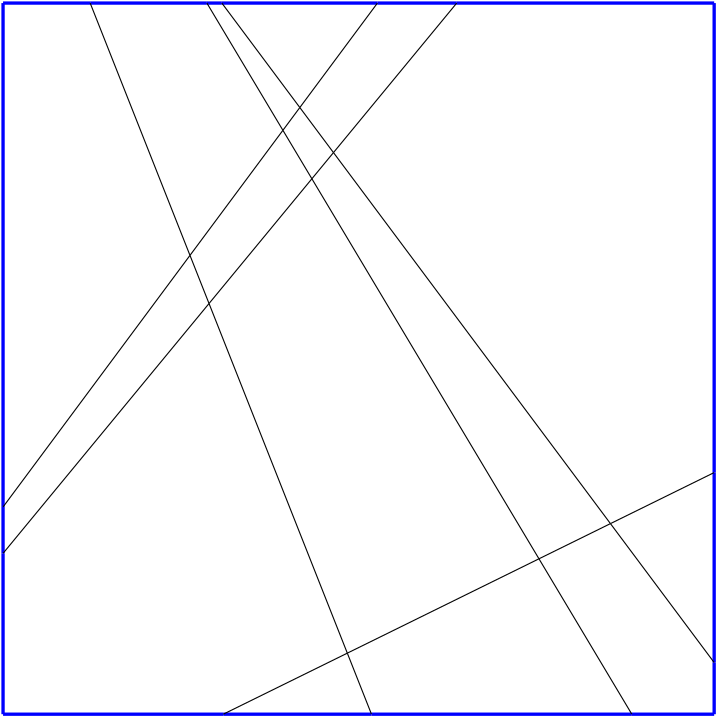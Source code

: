 <?xml version="1.0" encoding="UTF-8"?>
<ipe version="70005" creator="HGeometry"><ipestyle name="basic">
<color name="red" value="1 0 0"/>
<color name="green" value="0 1 0"/>
<color name="blue" value="0 0 1"/>
<color name="yellow" value="1 1 0"/>
<color name="orange" value="1 0.647 0"/>
<color name="gold" value="1 0.843 0"/>
<color name="purple" value="0.627 0.125 0.941"/>
<color name="gray" value="0.745 0.745 0.745"/>
<color name="brown" value="0.647 0.165 0.165"/>
<color name="navy" value="0 0 0.502"/>
<color name="pink" value="1 0.753 0.796"/>
<color name="seagreen" value="0.18 0.545 0.341"/>
<color name="turquoise" value="0.251 0.878 0.816"/>
<color name="violet" value="0.933 0.51 0.933"/>
<color name="darkblue" value="0 0 0.545"/>
<color name="darkcyan" value="0 0.545 0.545"/>
<color name="darkgray" value="0.663 0.663 0.663"/>
<color name="darkgreen" value="0 0.392 0"/>
<color name="darkmagenta" value="0.545 0 0.545"/>
<color name="darkorange" value="1 0.549 0"/>
<color name="darkred" value="0.545 0 0"/>
<color name="lightblue" value="0.678 0.847 0.902"/>
<color name="lightcyan" value="0.878 1 1"/>
<color name="lightgray" value="0.827 0.827 0.827"/>
<color name="lightgreen" value="0.565 0.933 0.565"/>
<color name="lightyellow" value="1 1 0.878"/>
<dashstyle name="dashed" value="[4] 0"/>
<dashstyle name="dotted" value="[1 3] 0"/>
<dashstyle name="dash dotted" value="[4 2 1 2] 0"/>
<dashstyle name="dash dot dotted" value="[4 2 1 2 1 2] 0"/>
<pen name="heavier" value="0.8"/>
<pen name="fat" value="1.2"/>
<pen name="ultrafat" value="2"/>
<textsize name="large" value="\large"/>
<textsize name="Large" value="\Large"/>
<textsize name="LARGE" value="\LARGE"/>
<textsize name="huge" value="\huge"/>
<textsize name="Huge" value="\Huge"/>
<textsize name="small" value="\small"/>
<textsize name="footnote" value="\footnotesize"/>
<textsize name="tiny" value="\tiny"/>
<symbolsize name="small" value="2"/>
<symbolsize name="tiny" value="1.1"/>
<symbolsize name="large" value="5"/>
<arrowsize name="small" value="5"/>
<arrowsize name="tiny" value="3"/>
<arrowsize name="large" value="10"/>
<gridsize name="4 pts" value="4"/>
<gridsize name="8 pts (~3 mm)" value="8"/>
<gridsize name="16 pts (~6 mm)" value="16"/>
<gridsize name="32 pts (~12 mm)" value="32"/>
<gridsize name="10 pts (~3.5 mm)" value="10"/>
<gridsize name="20 pts (~7 mm)" value="20"/>
<gridsize name="14 pts (~5 mm)" value="14"/>
<gridsize name="28 pts (~10 mm)" value="28"/>
<gridsize name="56 pts (~20 mm)" value="56"/>
<anglesize name="90 deg" value="90"/>
<anglesize name="60 deg" value="60"/>
<anglesize name="45 deg" value="45"/>
<anglesize name="30 deg" value="30"/>
<anglesize name="22.5 deg" value="22.5"/>
<symbol name="mark/circle(sx)" transformations="translations">
<path fill="sym-stroke">
0.6 0 0 0.6 0 0 e 0.4 0 0 0.4 0 0 e
</path></symbol>
<symbol name="mark/disk(sx)" transformations="translations">
<path fill="sym-stroke">
0.6 0 0 0.6 0 0 e
</path></symbol>
<symbol name="mark/fdisk(sfx)" transformations="translations">
<group><path fill="sym-fill">
0.5 0 0 0.5 0 0 e
</path><path fill="sym-stroke" fillrule="eofill">
0.6 0 0 0.6 0 0 e 0.4 0 0 0.4 0 0 e
</path></group></symbol>
<symbol name="mark/box(sx)" transformations="translations">
<path fill="sym-stroke" fillrule="eofill">
-0.6 -0.6 m 0.6 -0.6 l 0.6 0.6 l -0.6 0.6 l h
-0.4 -0.4 m 0.4 -0.4 l 0.4 0.4 l -0.4 0.4 l h</path></symbol>
<symbol name="mark/square(sx)" transformations="translations">
<path fill="sym-stroke">
-0.6 -0.6 m 0.6 -0.6 l 0.6 0.6 l -0.6 0.6 l h</path></symbol>
<symbol name="mark/fsquare(sfx)" transformations="translations">
<group><path fill="sym-fill">
-0.5 -0.5 m 0.5 -0.5 l 0.5 0.5 l -0.5 0.5 l h</path>
<path fill="sym-stroke" fillrule="eofill">
-0.6 -0.6 m 0.6 -0.6 l 0.6 0.6 l -0.6 0.6 l h
-0.4 -0.4 m 0.4 -0.4 l 0.4 0.4 l -0.4 0.4 l h</path></group></symbol>
<symbol name="mark/cross(sx)" transformations="translations">
<group><path fill="sym-stroke">
-0.43 -0.57 m 0.57 0.43 l 0.43 0.57 l -0.57 -0.43 l h</path>
<path fill="sym-stroke">
-0.43 0.57 m 0.57 -0.43 l 0.43 -0.57 l -0.57 0.43 l h</path>
</group></symbol>
<symbol name="arrow/arc(spx)">
<path pen="sym-pen" stroke="sym-stroke" fill="sym-stroke">
0 0 m -1.0 0.333 l -1.0 -0.333 l h</path></symbol>
<symbol name="arrow/farc(spx)">
<path pen="sym-pen" stroke="sym-stroke" fill="white">
0 0 m -1.0 0.333 l -1.0 -0.333 l h</path></symbol>
<symbol name="arrow/ptarc(spx)">
<path pen="sym-pen" stroke="sym-stroke" fill="sym-stroke">
0 0 m -1.0 0.333 l -0.8 0 l -1.0 -0.333 l h</path></symbol>
<symbol name="arrow/fptarc(spx)">
<path pen="sym-pen" stroke="sym-stroke" fill="white">
0 0 m -1.0 0.333 l -0.8 0 l -1.0 -0.333 l h</path></symbol>
<symbol name="arrow/fnormal(spx)">
<path pen="sym-pen" stroke="sym-stroke" fill="white">
0 0 m -1.0 0.333 l -1.0 -0.333 l h</path></symbol>
<symbol name="arrow/pointed(spx)">
<path pen="sym-pen" stroke="sym-stroke" fill="sym-stroke">
0 0 m -1.0 0.333 l -0.8 0 l -1.0 -0.333 l h</path></symbol>
<symbol name="arrow/fpointed(spx)">
<path pen="sym-pen" stroke="sym-stroke" fill="white">
0 0 m -1.0 0.333 l -0.8 0 l -1.0 -0.333 l h</path></symbol>
<symbol name="arrow/linear(spx)">
<path pen="sym-pen" stroke="sym-stroke">
-1.0 0.333 m 0 0 l -1.0 -0.333 l</path></symbol>
<symbol name="arrow/fdouble(spx)">
<path pen="sym-pen" stroke="sym-stroke" fill="white">
0 0 m -1.0 0.333 l -1.0 -0.333 l h
-1 0 m -2.0 0.333 l -2.0 -0.333 l h
</path></symbol>
<symbol name="arrow/double(spx)">
<path pen="sym-pen" stroke="sym-stroke" fill="sym-stroke">
0 0 m -1.0 0.333 l -1.0 -0.333 l h
-1 0 m -2.0 0.333 l -2.0 -0.333 l h
</path></symbol>
<tiling name="falling" angle="-60" width="1" step="4"/>
<tiling name="rising" angle="30" width="1" step="4"/>
<textstyle name="center" begin="\begin{center}" end="\end{center}"/>
<textstyle name="itemize" begin="\begin{itemize}" end="\end{itemize}"/>
<textstyle name="item" begin="\begin{itemize}\item{}" end="\end{itemize}"/>
</ipestyle><page><layer name="alpha"/><view layers="alpha" active="alpha"/><path layer="alpha" stroke="blue" pen="fat">-128.000000000000 128.000000000000 m
-128.000000000000 67.533854166666 -128.000000000000 7.067708333333 -128.000000000000 -53.404900000000 c
</path><path layer="alpha" stroke="blue" pen="fat">-128.000000000000 -53.404900000000 m
-128.000000000000 -58.966145833334 -128.000000000000 -64.533854166667 -128.000000000000 -70.102700000000 c
</path><path layer="alpha" stroke="blue" pen="fat">-128.000000000000 -70.102700000000 m
-128.000000000000 -89.401041666667 -128.000000000000 -108.700520833334 -128.000000000000 -128.000000000000 c
</path><path layer="alpha" stroke="blue" pen="fat">-128.000000000000 -128.000000000000 m
-101.565104166667 -128.000000000000 -75.130208333334 -128.000000000000 -48.699900000000 -128.000000000000 c
</path><path layer="alpha" stroke="blue" pen="fat">-48.699900000000 -128.000000000000 m
-30.919270833334 -128.000000000000 -13.143229166667 -128.000000000000 4.625250000000 -128.000000000000 c
</path><path layer="alpha" stroke="blue" pen="fat">4.625250000000 -128.000000000000 m
35.872395833333 -128.000000000000 67.111979166666 -128.000000000000 98.348200000000 -128.000000000000 c
</path><path layer="alpha" stroke="blue" pen="fat">98.348200000000 -128.000000000000 m
108.234375000000 -128.000000000000 118.117187500000 -128.000000000000 128.000000000000 -128.000000000000 c
</path><path layer="alpha" stroke="blue" pen="fat">128.000000000000 -128.000000000000 m
128.000000000000 -121.809895833334 128.000000000000 -115.619791666667 128.000000000000 -109.423000000000 c
</path><path layer="alpha" stroke="blue" pen="fat">128.000000000000 -109.423000000000 m
128.000000000000 -86.627604166667 128.000000000000 -63.825520833334 128.000000000000 -41.016300000000 c
</path><path layer="alpha" stroke="blue" pen="fat">128.000000000000 -41.016300000000 m
128.000000000000 15.317708333333 128.000000000000 71.658854166666 128.000000000000 128.000000000000 c
</path><path layer="alpha" stroke="blue" pen="fat">128.000000000000 128.000000000000 m
97.106770833333 128.000000000000 66.213541666666 128.000000000000 35.327600000000 128.000000000000 c
</path><path layer="alpha" stroke="blue" pen="fat">35.327600000000 128.000000000000 m
25.804687500000 128.000000000000 16.289062500000 128.000000000000 6.779800000000 128.000000000000 c
</path><path layer="alpha" stroke="blue" pen="fat">6.779800000000 128.000000000000 m
-11.898437500000 128.000000000000 -30.570312500000 128.000000000000 -49.238500000000 128.000000000000 c
</path><path layer="alpha" stroke="blue" pen="fat">-49.238500000000 128.000000000000 m
-51.033854166667 128.000000000000 -52.825520833334 128.000000000000 -54.624900000000 128.000000000000 c
</path><path layer="alpha" stroke="blue" pen="fat">-54.624900000000 128.000000000000 m
-68.622395833334 128.000000000000 -82.627604166667 128.000000000000 -96.638600000000 128.000000000000 c
</path><path layer="alpha" stroke="blue" pen="fat">-96.638600000000 128.000000000000 m
-107.088541666667 128.000000000000 -117.544270833334 128.000000000000 -128.000000000000 128.000000000000 c
</path><path stroke="black">-96.638600000000 128.000000000000 m
-84.661520898947 97.721354166666 -72.684441797893 67.442708333333 -60.707993295432 37.165625216960 c
</path><path stroke="black">-60.707993295432 37.165625216960 m
-58.422580599467 31.388020833333 -56.137798502096 25.611979166666 -53.851674455119 19.832758115482 c
</path><path stroke="black">-53.851674455119 19.832758115482 m
-37.257957978821 -22.117187500000 -20.662899552918 -64.070312500000 -4.066166142130 -106.028052957440 c
</path><path stroke="black">-4.066166142130 -106.028052957440 m
-1.170144084677 -113.348958333334 1.727552957661 -120.674479166667 4.625250000000 -128.000000000000 c
</path><path stroke="black">6.779800000000 128.000000000000 m
-2.533749615479 115.464564151000 -11.847299230958 102.929128302001 -21.162902987195 90.390531551074 c
</path><path stroke="black">-21.162902987195 90.390531551074 m
-23.192746466065 87.658889578247 -25.224644085694 84.924086703491 -27.253289878178 82.193814758014 c
</path><path stroke="black">-27.253289878178 82.193814758014 m
-38.405928643799 67.182929592895 -49.555315582276 52.176575357055 -60.707993295432 37.165625216960 c
</path><path stroke="black">-60.707993295432 37.165625216960 m
-83.136468347168 6.978514080810 -105.568234173584 -23.213192959595 -128.000000000000 -53.404900000000 c
</path><path stroke="black">-49.238500000000 128.000000000000 m
-39.879317733765 115.462740142822 -30.520135467530 102.925480285644 -21.162902987195 90.390531551074 c
</path><path stroke="black">-21.162902987195 90.390531551074 m
-17.125921432496 84.983021514892 -13.090889663697 79.577822601318 -9.053484668446 74.169461642742 c
</path><path stroke="black">-9.053484668446 74.169461642742 m
24.179966781616 29.650980804443 57.415791458129 -14.870662078858 90.656806447601 -59.399098364926 c
</path><path stroke="black">90.656806447601 -59.399098364926 m
103.101077423095 -76.069203308106 115.550538711547 -92.746101654053 128.000000000000 -109.423000000000 c
</path><path stroke="black">35.327600000000 128.000000000000 m
20.532349776204 110.054600591023 5.737099552408 92.109201182047 -9.053484668446 74.169461642742 c
</path><path stroke="black">-9.053484668446 74.169461642742 m
-11.646696415202 71.024112578328 -14.235242159017 67.884423383585 -16.825378649807 64.742760357761 c
</path><path stroke="black">-16.825378649807 64.742760357761 m
-29.165070178223 49.775792379760 -41.506352453614 34.806850570678 -53.851674455119 19.832758115482 c
</path><path stroke="black">-53.851674455119 19.832758115482 m
-78.565089819336 -10.142294158936 -103.282544909668 -40.122497079468 -128.000000000000 -70.102700000000 c
</path><path stroke="black">-54.624900000000 128.000000000000 m
-45.501351769003 112.731770833333 -36.377803538005 97.463541666666 -27.253289878178 82.193814758014 c
</path><path stroke="black">-27.253289878178 82.193814758014 m
-23.777876874797 76.377604166666 -20.301498442587 70.559895833333 -16.825378649807 64.742760357761 c
</path><path stroke="black">-16.825378649807 64.742760357761 m
10.425703223673 19.138020833333 37.676526457722 -26.466145833334 64.924768993759 -72.066055615521 c
</path><path stroke="black">64.924768993759 -72.066055615521 m
76.067633127848 -90.713541666667 87.207916563924 -109.356770833334 98.348200000000 -128.000000000000 c
</path><path stroke="black">-48.699900000000 -128.000000000000 m
-33.822122164917 -120.676146597291 -18.944344329834 -113.352293194581 -4.066166142130 -106.028052957440 c
</path><path stroke="black">-4.066166142130 -106.028052957440 m
18.930448078409 -94.707746251425 41.927462651570 -83.387052710979 64.924768993759 -72.066055615521 c
</path><path stroke="black">64.924768993759 -72.066055615521 m
73.502072468058 -67.843883824667 82.079667711385 -63.621408478801 90.656806447601 -59.399098364926 c
</path><path stroke="black">90.656806447601 -59.399098364926 m
103.104841969807 -53.271388755290 115.552420984903 -47.143844377645 128.000000000000 -41.016300000000 c
</path></page></ipe>